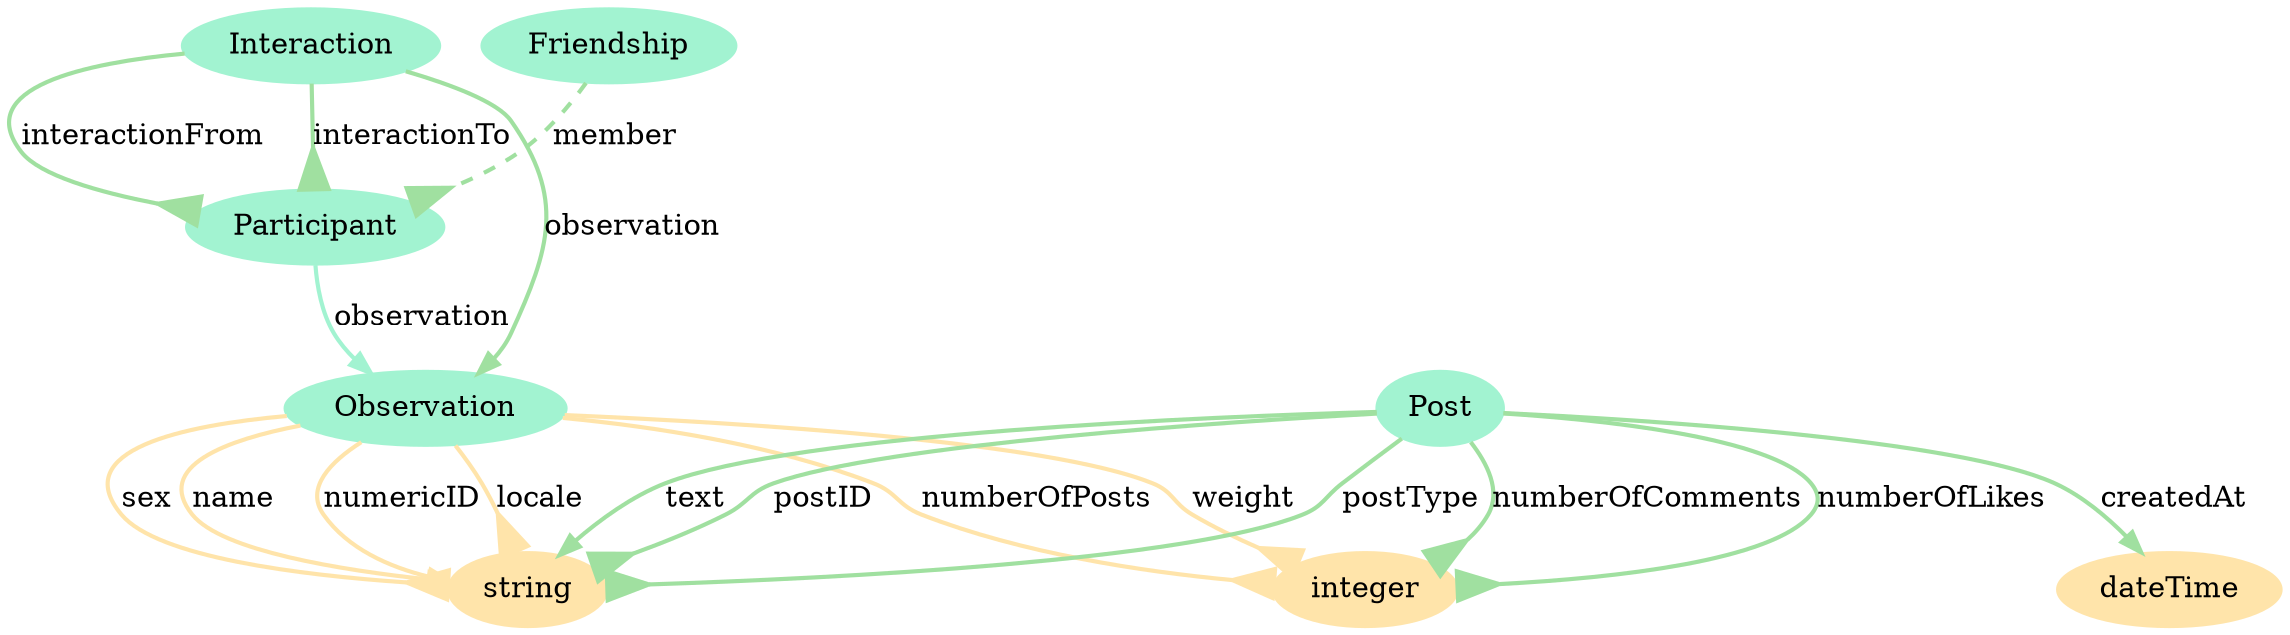 digraph  {
	node [label="\N"];
	Observation	 [color="#A2F3D1",
		style=filled];
	1	 [color="#FFE4AA",
		label=string,
		style=filled];
	Observation -> 1 [key="Observation-1-1",
	color="#FFE4AA",
	label=name,
	penwidth=2];
Observation -> 1 [key="Observation-1-2",
color="#FFE4AA",
label=numericID,
penwidth=2];
Observation -> 1 [key="Observation-1-3",
arrowhead=inv,
arrowsize=2.0,
color="#FFE4AA",
label=locale,
penwidth=2];
Observation -> 1 [key="Observation-1-4",
arrowhead=inv,
arrowsize=2.0,
color="#FFE4AA",
label=sex,
penwidth=2];
2 [color="#FFE4AA",
label=integer,
style=filled];
Observation -> 2 [key="Observation-2-5",
arrowhead=inv,
arrowsize=2.0,
color="#FFE4AA",
label=numberOfPosts,
penwidth=2];
Observation -> 2 [key="Observation-2-6",
arrowhead=inv,
arrowsize=2.0,
color="#FFE4AA",
label=weight,
penwidth=2];
Participant [color="#A2F3D1",
style=filled];
Participant -> Observation [key="Participant-Observation-7",
color="#A2F3D1",
label=observation,
penwidth=2];
Post [color="#A2F3D1",
style=filled];
Post -> 1 [key="Post-1-9",
color="#A0E0A0",
label=text,
penwidth=2];
Post -> 1 [key="Post-1-12",
arrowhead=inv,
arrowsize=2.0,
color="#A0E0A0",
label=postID,
penwidth=2];
Post -> 1 [key="Post-1-13",
arrowhead=inv,
arrowsize=2.0,
color="#A0E0A0",
label=postType,
penwidth=2];
Post -> 2 [key="Post-2-10",
arrowhead=inv,
arrowsize=2.0,
color="#A0E0A0",
label=numberOfComments,
penwidth=2];
Post -> 2 [key="Post-2-11",
arrowhead=inv,
arrowsize=2.0,
color="#A0E0A0",
label=numberOfLikes,
penwidth=2];
3 [color="#FFE4AA",
label=dateTime,
style=filled];
Post -> 3 [key="Post-3-8",
color="#A0E0A0",
label=createdAt,
penwidth=2];
Interaction [color="#A2F3D1",
style=filled];
Interaction -> Observation [key="Interaction-Observation-14",
color="#A0E0A0",
label=observation,
penwidth=2];
Interaction -> Participant [key="Interaction-Participant-15",
arrowhead=inv,
arrowsize=2.0,
color="#A0E0A0",
label=interactionFrom,
penwidth=2];
Interaction -> Participant [key="Interaction-Participant-16",
arrowhead=inv,
arrowsize=2.0,
color="#A0E0A0",
label=interactionTo,
penwidth=2];
Friendship [color="#A2F3D1",
style=filled];
Friendship -> Participant [key="Friendship-Participant-17",
arrowhead=inv,
arrowsize=2.0,
color="#A0E0A0",
label=member,
penwidth=2,
style=dashed];
}
